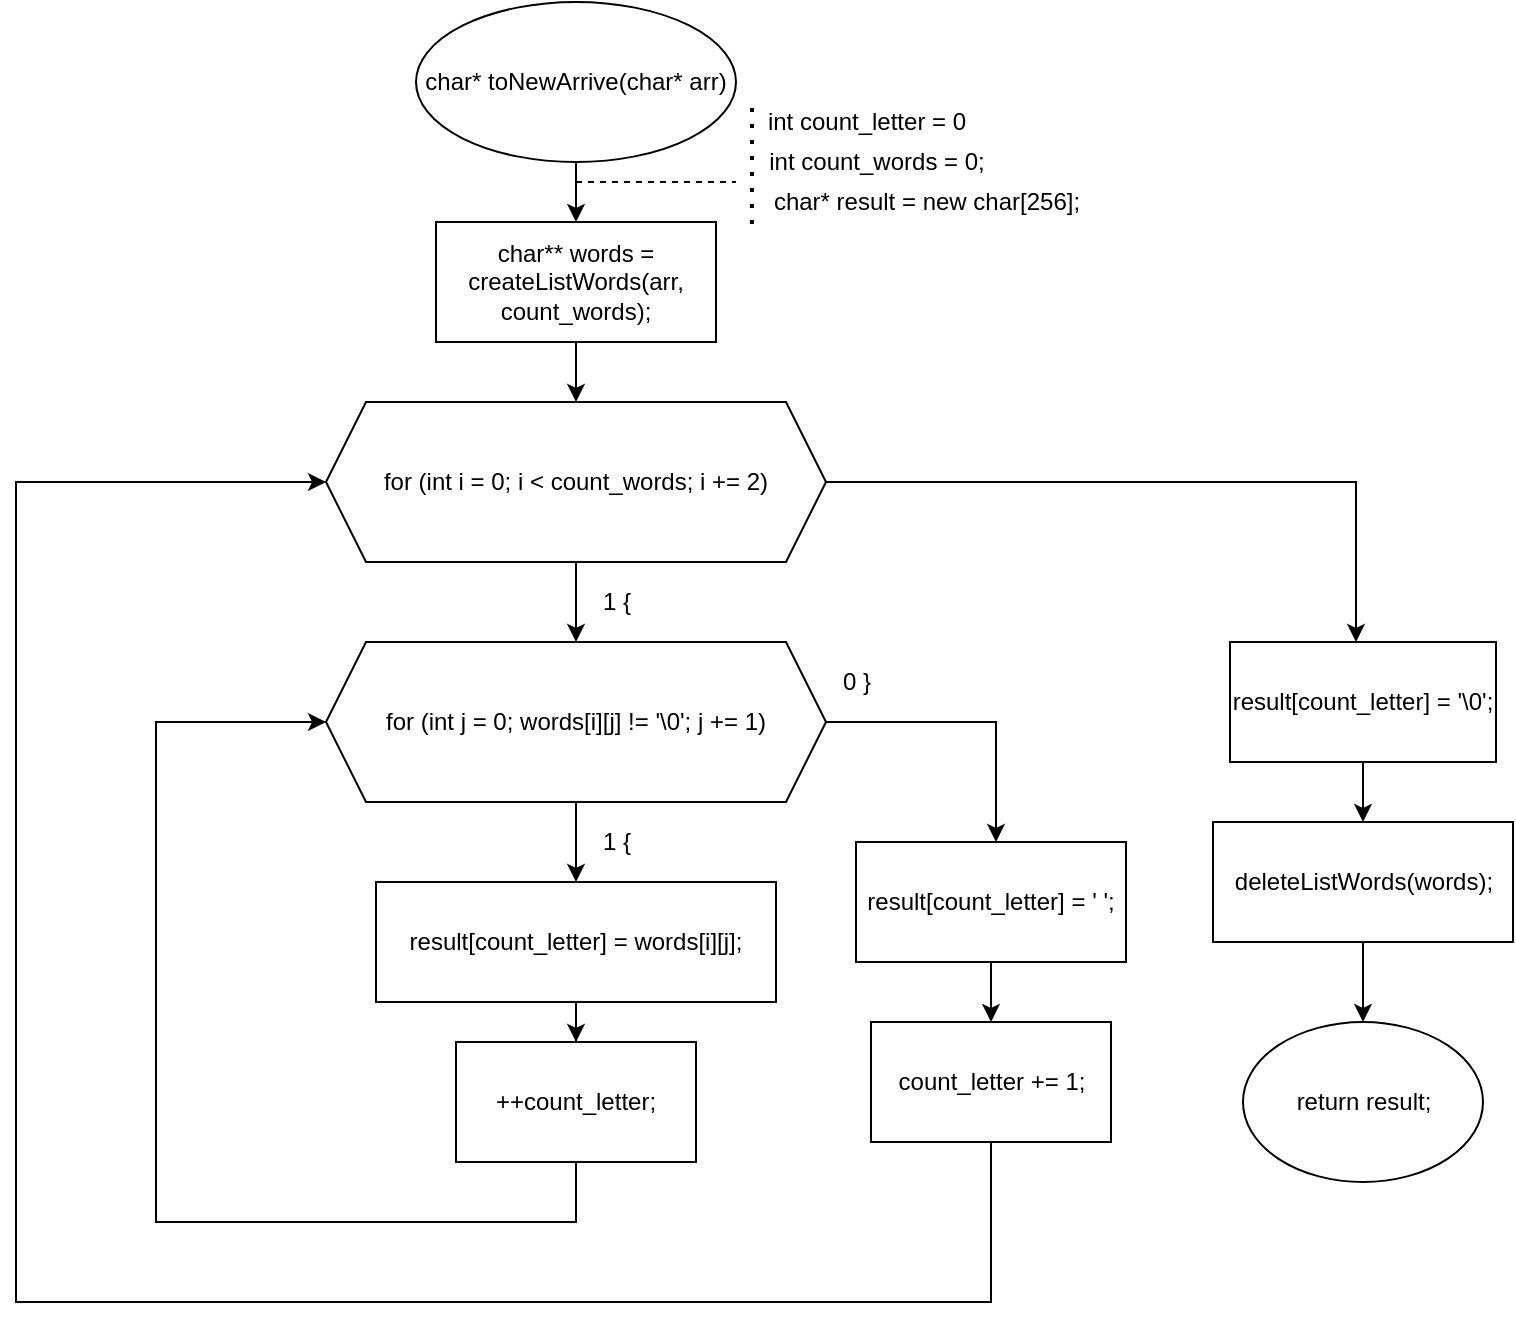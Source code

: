 <mxfile version="13.9.9" type="device"><diagram id="6ILAjET811anCth8a27M" name="Страница 1"><mxGraphModel dx="1002" dy="593" grid="1" gridSize="10" guides="1" tooltips="1" connect="1" arrows="1" fold="1" page="1" pageScale="1" pageWidth="827" pageHeight="1169" math="0" shadow="0"><root><mxCell id="0"/><mxCell id="1" parent="0"/><mxCell id="94pyCsHxLGTszAcaeG4H-2" style="edgeStyle=orthogonalEdgeStyle;rounded=0;orthogonalLoop=1;jettySize=auto;html=1;" edge="1" parent="1" source="94pyCsHxLGTszAcaeG4H-1"><mxGeometry relative="1" as="geometry"><mxPoint x="380" y="130" as="targetPoint"/></mxGeometry></mxCell><mxCell id="94pyCsHxLGTszAcaeG4H-1" value="char* toNewArrive(char* arr)" style="ellipse;whiteSpace=wrap;html=1;" vertex="1" parent="1"><mxGeometry x="300" y="20" width="160" height="80" as="geometry"/></mxCell><mxCell id="94pyCsHxLGTszAcaeG4H-4" value="" style="endArrow=none;dashed=1;html=1;" edge="1" parent="1"><mxGeometry width="50" height="50" relative="1" as="geometry"><mxPoint x="380" y="110" as="sourcePoint"/><mxPoint x="460" y="110" as="targetPoint"/></mxGeometry></mxCell><mxCell id="94pyCsHxLGTszAcaeG4H-5" value="int count_words = 0;" style="text;html=1;align=center;verticalAlign=middle;resizable=0;points=[];autosize=1;" vertex="1" parent="1"><mxGeometry x="470" y="90" width="120" height="20" as="geometry"/></mxCell><mxCell id="94pyCsHxLGTszAcaeG4H-10" style="edgeStyle=orthogonalEdgeStyle;rounded=0;orthogonalLoop=1;jettySize=auto;html=1;" edge="1" parent="1" source="94pyCsHxLGTszAcaeG4H-6"><mxGeometry relative="1" as="geometry"><mxPoint x="380" y="220" as="targetPoint"/></mxGeometry></mxCell><mxCell id="94pyCsHxLGTszAcaeG4H-6" value="char** words = createListWords(arr, count_words);" style="rounded=0;whiteSpace=wrap;html=1;" vertex="1" parent="1"><mxGeometry x="310" y="130" width="140" height="60" as="geometry"/></mxCell><mxCell id="94pyCsHxLGTszAcaeG4H-7" value="char* result = new char[256];" style="text;html=1;align=center;verticalAlign=middle;resizable=0;points=[];autosize=1;" vertex="1" parent="1"><mxGeometry x="470" y="110" width="170" height="20" as="geometry"/></mxCell><mxCell id="94pyCsHxLGTszAcaeG4H-8" value="" style="endArrow=none;dashed=1;html=1;dashPattern=1 3;strokeWidth=2;exitX=-0.012;exitY=1.05;exitDx=0;exitDy=0;exitPerimeter=0;" edge="1" parent="1" source="94pyCsHxLGTszAcaeG4H-7"><mxGeometry width="50" height="50" relative="1" as="geometry"><mxPoint x="390" y="290" as="sourcePoint"/><mxPoint x="468" y="70" as="targetPoint"/></mxGeometry></mxCell><mxCell id="94pyCsHxLGTszAcaeG4H-9" value="int count_letter = 0" style="text;html=1;align=center;verticalAlign=middle;resizable=0;points=[];autosize=1;" vertex="1" parent="1"><mxGeometry x="470" y="70" width="110" height="20" as="geometry"/></mxCell><mxCell id="94pyCsHxLGTszAcaeG4H-13" style="edgeStyle=orthogonalEdgeStyle;rounded=0;orthogonalLoop=1;jettySize=auto;html=1;" edge="1" parent="1" source="94pyCsHxLGTszAcaeG4H-11"><mxGeometry relative="1" as="geometry"><mxPoint x="380" y="340" as="targetPoint"/></mxGeometry></mxCell><mxCell id="94pyCsHxLGTszAcaeG4H-24" style="edgeStyle=orthogonalEdgeStyle;rounded=0;orthogonalLoop=1;jettySize=auto;html=1;" edge="1" parent="1" source="94pyCsHxLGTszAcaeG4H-11"><mxGeometry relative="1" as="geometry"><mxPoint x="770" y="340" as="targetPoint"/><Array as="points"><mxPoint x="770" y="260"/><mxPoint x="770" y="320"/></Array></mxGeometry></mxCell><mxCell id="94pyCsHxLGTszAcaeG4H-11" value="for (int i = 0; i &lt; count_words; i += 2)" style="shape=hexagon;perimeter=hexagonPerimeter2;whiteSpace=wrap;html=1;fixedSize=1;" vertex="1" parent="1"><mxGeometry x="255" y="220" width="250" height="80" as="geometry"/></mxCell><mxCell id="94pyCsHxLGTszAcaeG4H-16" style="edgeStyle=orthogonalEdgeStyle;rounded=0;orthogonalLoop=1;jettySize=auto;html=1;" edge="1" parent="1" source="94pyCsHxLGTszAcaeG4H-14" target="94pyCsHxLGTszAcaeG4H-17"><mxGeometry relative="1" as="geometry"><mxPoint x="380" y="450" as="targetPoint"/></mxGeometry></mxCell><mxCell id="94pyCsHxLGTszAcaeG4H-28" style="edgeStyle=orthogonalEdgeStyle;rounded=0;orthogonalLoop=1;jettySize=auto;html=1;" edge="1" parent="1" source="94pyCsHxLGTszAcaeG4H-14"><mxGeometry relative="1" as="geometry"><mxPoint x="590" y="440" as="targetPoint"/><Array as="points"><mxPoint x="590" y="380"/><mxPoint x="590" y="410"/></Array></mxGeometry></mxCell><mxCell id="94pyCsHxLGTszAcaeG4H-14" value="for (int j = 0; words[i][j] != '\0'; j += 1)" style="shape=hexagon;perimeter=hexagonPerimeter2;whiteSpace=wrap;html=1;fixedSize=1;" vertex="1" parent="1"><mxGeometry x="255" y="340" width="250" height="80" as="geometry"/></mxCell><mxCell id="94pyCsHxLGTszAcaeG4H-15" value="1 {" style="text;html=1;align=center;verticalAlign=middle;resizable=0;points=[];autosize=1;" vertex="1" parent="1"><mxGeometry x="385" y="310" width="30" height="20" as="geometry"/></mxCell><mxCell id="94pyCsHxLGTszAcaeG4H-18" style="edgeStyle=orthogonalEdgeStyle;rounded=0;orthogonalLoop=1;jettySize=auto;html=1;" edge="1" parent="1" source="94pyCsHxLGTszAcaeG4H-17" target="94pyCsHxLGTszAcaeG4H-19"><mxGeometry relative="1" as="geometry"><mxPoint x="380" y="560" as="targetPoint"/></mxGeometry></mxCell><mxCell id="94pyCsHxLGTszAcaeG4H-17" value="result[count_letter] = words[i][j];" style="rounded=0;whiteSpace=wrap;html=1;" vertex="1" parent="1"><mxGeometry x="280" y="460" width="200" height="60" as="geometry"/></mxCell><mxCell id="94pyCsHxLGTszAcaeG4H-20" style="edgeStyle=orthogonalEdgeStyle;rounded=0;orthogonalLoop=1;jettySize=auto;html=1;entryX=0;entryY=0.5;entryDx=0;entryDy=0;" edge="1" parent="1" source="94pyCsHxLGTszAcaeG4H-19" target="94pyCsHxLGTszAcaeG4H-14"><mxGeometry relative="1" as="geometry"><mxPoint x="170" y="370" as="targetPoint"/><Array as="points"><mxPoint x="380" y="630"/><mxPoint x="170" y="630"/><mxPoint x="170" y="380"/></Array></mxGeometry></mxCell><mxCell id="94pyCsHxLGTszAcaeG4H-19" value="++count_letter;" style="rounded=0;whiteSpace=wrap;html=1;" vertex="1" parent="1"><mxGeometry x="320" y="540" width="120" height="60" as="geometry"/></mxCell><mxCell id="94pyCsHxLGTszAcaeG4H-22" value="1 {" style="text;html=1;align=center;verticalAlign=middle;resizable=0;points=[];autosize=1;" vertex="1" parent="1"><mxGeometry x="385" y="430" width="30" height="20" as="geometry"/></mxCell><mxCell id="94pyCsHxLGTszAcaeG4H-23" value="0 }" style="text;html=1;align=center;verticalAlign=middle;resizable=0;points=[];autosize=1;" vertex="1" parent="1"><mxGeometry x="505" y="350" width="30" height="20" as="geometry"/></mxCell><mxCell id="94pyCsHxLGTszAcaeG4H-30" style="edgeStyle=orthogonalEdgeStyle;rounded=0;orthogonalLoop=1;jettySize=auto;html=1;" edge="1" parent="1" source="94pyCsHxLGTszAcaeG4H-29" target="94pyCsHxLGTszAcaeG4H-31"><mxGeometry relative="1" as="geometry"><mxPoint x="595" y="560" as="targetPoint"/></mxGeometry></mxCell><mxCell id="94pyCsHxLGTszAcaeG4H-29" value="result[count_letter] = ' ';" style="rounded=0;whiteSpace=wrap;html=1;" vertex="1" parent="1"><mxGeometry x="520" y="440" width="135" height="60" as="geometry"/></mxCell><mxCell id="94pyCsHxLGTszAcaeG4H-33" style="edgeStyle=orthogonalEdgeStyle;rounded=0;orthogonalLoop=1;jettySize=auto;html=1;entryX=0;entryY=0.5;entryDx=0;entryDy=0;" edge="1" parent="1" source="94pyCsHxLGTszAcaeG4H-31" target="94pyCsHxLGTszAcaeG4H-11"><mxGeometry relative="1" as="geometry"><mxPoint x="100" y="660" as="targetPoint"/><Array as="points"><mxPoint x="588" y="670"/><mxPoint x="100" y="670"/><mxPoint x="100" y="260"/></Array></mxGeometry></mxCell><mxCell id="94pyCsHxLGTszAcaeG4H-31" value="count_letter += 1;" style="rounded=0;whiteSpace=wrap;html=1;" vertex="1" parent="1"><mxGeometry x="527.5" y="530" width="120" height="60" as="geometry"/></mxCell><mxCell id="94pyCsHxLGTszAcaeG4H-35" style="edgeStyle=orthogonalEdgeStyle;rounded=0;orthogonalLoop=1;jettySize=auto;html=1;" edge="1" parent="1" source="94pyCsHxLGTszAcaeG4H-34" target="94pyCsHxLGTszAcaeG4H-36"><mxGeometry relative="1" as="geometry"><mxPoint x="773.5" y="440" as="targetPoint"/></mxGeometry></mxCell><mxCell id="94pyCsHxLGTszAcaeG4H-34" value="result[count_letter] = '\0';" style="rounded=0;whiteSpace=wrap;html=1;" vertex="1" parent="1"><mxGeometry x="707" y="340" width="133" height="60" as="geometry"/></mxCell><mxCell id="94pyCsHxLGTszAcaeG4H-37" style="edgeStyle=orthogonalEdgeStyle;rounded=0;orthogonalLoop=1;jettySize=auto;html=1;" edge="1" parent="1" source="94pyCsHxLGTszAcaeG4H-36" target="94pyCsHxLGTszAcaeG4H-38"><mxGeometry relative="1" as="geometry"><mxPoint x="773.5" y="520" as="targetPoint"/></mxGeometry></mxCell><mxCell id="94pyCsHxLGTszAcaeG4H-36" value="deleteListWords(words);" style="rounded=0;whiteSpace=wrap;html=1;" vertex="1" parent="1"><mxGeometry x="698.5" y="430" width="150" height="60" as="geometry"/></mxCell><mxCell id="94pyCsHxLGTszAcaeG4H-38" value="return result;" style="ellipse;whiteSpace=wrap;html=1;" vertex="1" parent="1"><mxGeometry x="713.5" y="530" width="120" height="80" as="geometry"/></mxCell></root></mxGraphModel></diagram></mxfile>